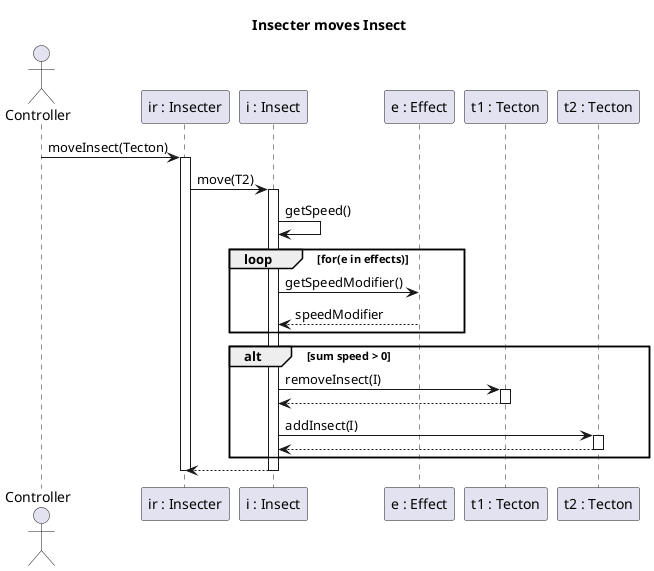 @startuml moveInsect
title Insecter moves Insect

actor Controller
participant "ir : Insecter" as IR
participant "i : Insect" as I
participant "e : Effect" as E
participant "t1 : Tecton" as T1
participant "t2 : Tecton" as T2

Controller -> IR: moveInsect(Tecton)
activate IR
IR -> I: move(T2)
activate I

I -> I : getSpeed()

loop for(e in effects)
    I -> E : getSpeedModifier()
    I <-- E : speedModifier
end
alt sum speed > 0
    I -> T1: removeInsect(I)
    activate T1
    T1 --> I:
    deactivate T1
    I -> T2: addInsect(I)
    activate T2
    T2 --> I:
    deactivate T2
end
I --> IR

deactivate I

'Controller <-- IR
deactivate IR
deactivate IR
@enduml